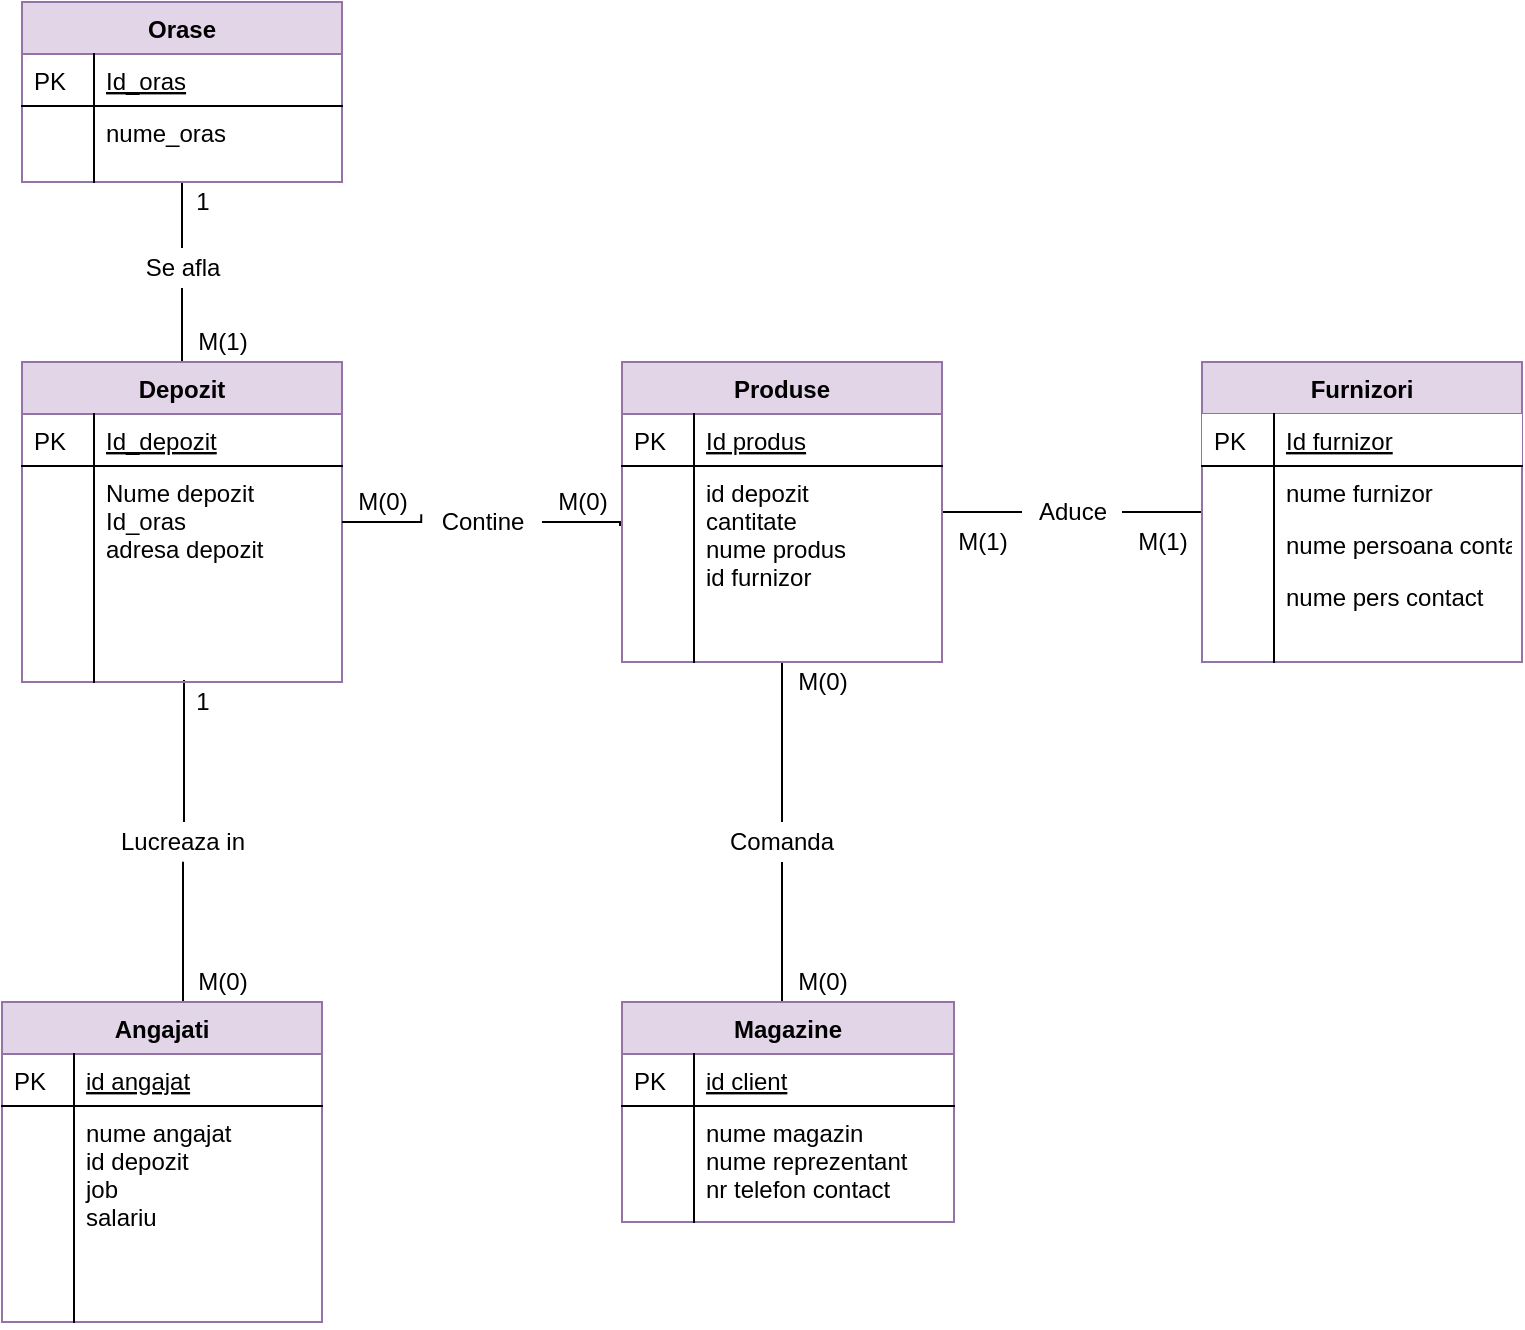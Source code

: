 <mxfile version="12.9.5" type="device"><diagram id="C5RBs43oDa-KdzZeNtuy" name="Page-1"><mxGraphModel dx="677" dy="356" grid="1" gridSize="10" guides="1" tooltips="1" connect="1" arrows="1" fold="1" page="1" pageScale="1" pageWidth="827" pageHeight="1169" math="0" shadow="0"><root><mxCell id="WIyWlLk6GJQsqaUBKTNV-0"/><mxCell id="WIyWlLk6GJQsqaUBKTNV-1" parent="WIyWlLk6GJQsqaUBKTNV-0"/><mxCell id="zkfFHV4jXpPFQw0GAbJ--71" value="" style="edgeStyle=orthogonalEdgeStyle;endArrow=none;startArrow=none;shadow=0;strokeWidth=1;endSize=8;startSize=8;strokeColor=#000000;endFill=0;startFill=0;" parent="WIyWlLk6GJQsqaUBKTNV-1" source="jM4pZUuog6nezUHKPVIv-52" target="zkfFHV4jXpPFQw0GAbJ--64" edge="1"><mxGeometry width="100" height="100" relative="1" as="geometry"><mxPoint x="360" y="182" as="sourcePoint"/><mxPoint x="280" y="169" as="targetPoint"/><Array as="points"/></mxGeometry></mxCell><mxCell id="jM4pZUuog6nezUHKPVIv-14" style="edgeStyle=orthogonalEdgeStyle;rounded=0;orthogonalLoop=1;jettySize=auto;html=1;startArrow=none;startFill=0;endArrow=none;endFill=0;strokeColor=#000000;" parent="WIyWlLk6GJQsqaUBKTNV-1" source="jM4pZUuog6nezUHKPVIv-54" target="zkfFHV4jXpPFQw0GAbJ--51" edge="1"><mxGeometry relative="1" as="geometry"/></mxCell><mxCell id="jM4pZUuog6nezUHKPVIv-27" style="edgeStyle=elbowEdgeStyle;rounded=0;orthogonalLoop=1;jettySize=auto;html=1;startArrow=none;startFill=0;endArrow=none;endFill=0;strokeColor=#000000;" parent="WIyWlLk6GJQsqaUBKTNV-1" source="jM4pZUuog6nezUHKPVIv-44" target="zkfFHV4jXpPFQw0GAbJ--61" edge="1"><mxGeometry relative="1" as="geometry"/></mxCell><mxCell id="jM4pZUuog6nezUHKPVIv-33" style="edgeStyle=elbowEdgeStyle;rounded=0;orthogonalLoop=1;jettySize=auto;html=1;entryX=0.506;entryY=0.991;entryDx=0;entryDy=0;entryPerimeter=0;startArrow=none;startFill=0;endArrow=none;endFill=0;strokeColor=#000000;" parent="WIyWlLk6GJQsqaUBKTNV-1" source="jM4pZUuog6nezUHKPVIv-46" target="zkfFHV4jXpPFQw0GAbJ--54" edge="1"><mxGeometry relative="1" as="geometry"/></mxCell><mxCell id="jM4pZUuog6nezUHKPVIv-34" value="1" style="text;html=1;align=center;verticalAlign=middle;resizable=0;points=[];autosize=1;" parent="WIyWlLk6GJQsqaUBKTNV-1" vertex="1"><mxGeometry x="130" y="130" width="20" height="20" as="geometry"/></mxCell><mxCell id="jM4pZUuog6nezUHKPVIv-35" value="M(1)" style="text;html=1;align=center;verticalAlign=middle;resizable=0;points=[];autosize=1;" parent="WIyWlLk6GJQsqaUBKTNV-1" vertex="1"><mxGeometry x="130" y="200" width="40" height="20" as="geometry"/></mxCell><mxCell id="jM4pZUuog6nezUHKPVIv-38" value="1" style="text;html=1;align=center;verticalAlign=middle;resizable=0;points=[];autosize=1;" parent="WIyWlLk6GJQsqaUBKTNV-1" vertex="1"><mxGeometry x="130" y="380" width="20" height="20" as="geometry"/></mxCell><mxCell id="jM4pZUuog6nezUHKPVIv-39" value="M(0)" style="text;html=1;align=center;verticalAlign=middle;resizable=0;points=[];autosize=1;" parent="WIyWlLk6GJQsqaUBKTNV-1" vertex="1"><mxGeometry x="130" y="520" width="40" height="20" as="geometry"/></mxCell><mxCell id="jM4pZUuog6nezUHKPVIv-40" value="M(0)" style="text;html=1;align=center;verticalAlign=middle;resizable=0;points=[];autosize=1;" parent="WIyWlLk6GJQsqaUBKTNV-1" vertex="1"><mxGeometry x="430" y="370" width="40" height="20" as="geometry"/></mxCell><mxCell id="jM4pZUuog6nezUHKPVIv-41" value="M(0)" style="text;html=1;align=center;verticalAlign=middle;resizable=0;points=[];autosize=1;" parent="WIyWlLk6GJQsqaUBKTNV-1" vertex="1"><mxGeometry x="430" y="520" width="40" height="20" as="geometry"/></mxCell><mxCell id="jM4pZUuog6nezUHKPVIv-42" value="M(1)" style="text;html=1;align=center;verticalAlign=middle;resizable=0;points=[];autosize=1;" parent="WIyWlLk6GJQsqaUBKTNV-1" vertex="1"><mxGeometry x="510" y="300" width="40" height="20" as="geometry"/></mxCell><mxCell id="jM4pZUuog6nezUHKPVIv-43" value="M(1)" style="text;html=1;align=center;verticalAlign=middle;resizable=0;points=[];autosize=1;" parent="WIyWlLk6GJQsqaUBKTNV-1" vertex="1"><mxGeometry x="600" y="300" width="40" height="20" as="geometry"/></mxCell><mxCell id="jM4pZUuog6nezUHKPVIv-44" value="Comanda" style="text;html=1;strokeColor=none;fillColor=none;align=center;verticalAlign=middle;whiteSpace=wrap;rounded=0;" parent="WIyWlLk6GJQsqaUBKTNV-1" vertex="1"><mxGeometry x="410" y="450" width="40" height="20" as="geometry"/></mxCell><mxCell id="jM4pZUuog6nezUHKPVIv-45" style="edgeStyle=elbowEdgeStyle;rounded=0;orthogonalLoop=1;jettySize=auto;html=1;startArrow=none;startFill=0;endArrow=none;endFill=0;strokeColor=#000000;" parent="WIyWlLk6GJQsqaUBKTNV-1" source="jM4pZUuog6nezUHKPVIv-19" target="jM4pZUuog6nezUHKPVIv-44" edge="1"><mxGeometry relative="1" as="geometry"><mxPoint x="430" y="540" as="sourcePoint"/><mxPoint x="430" y="370" as="targetPoint"/></mxGeometry></mxCell><mxCell id="jM4pZUuog6nezUHKPVIv-46" value="Lucreaza in" style="text;html=1;align=center;verticalAlign=middle;resizable=0;points=[];autosize=1;" parent="WIyWlLk6GJQsqaUBKTNV-1" vertex="1"><mxGeometry x="90" y="450" width="80" height="20" as="geometry"/></mxCell><mxCell id="jM4pZUuog6nezUHKPVIv-47" style="edgeStyle=elbowEdgeStyle;rounded=0;orthogonalLoop=1;jettySize=auto;html=1;entryX=0.506;entryY=0.991;entryDx=0;entryDy=0;entryPerimeter=0;startArrow=none;startFill=0;endArrow=none;endFill=0;strokeColor=#000000;" parent="WIyWlLk6GJQsqaUBKTNV-1" source="jM4pZUuog6nezUHKPVIv-28" target="jM4pZUuog6nezUHKPVIv-46" edge="1"><mxGeometry relative="1" as="geometry"><mxPoint x="130.833" y="540" as="sourcePoint"/><mxPoint x="130.96" y="379.028" as="targetPoint"/></mxGeometry></mxCell><mxCell id="jM4pZUuog6nezUHKPVIv-52" value="Aduce" style="text;html=1;align=center;verticalAlign=middle;resizable=0;points=[];autosize=1;" parent="WIyWlLk6GJQsqaUBKTNV-1" vertex="1"><mxGeometry x="550" y="285" width="50" height="20" as="geometry"/></mxCell><mxCell id="jM4pZUuog6nezUHKPVIv-53" value="" style="edgeStyle=orthogonalEdgeStyle;endArrow=none;startArrow=none;shadow=0;strokeWidth=1;endSize=8;startSize=8;strokeColor=#000000;endFill=0;startFill=0;" parent="WIyWlLk6GJQsqaUBKTNV-1" source="zkfFHV4jXpPFQw0GAbJ--56" target="jM4pZUuog6nezUHKPVIv-52" edge="1"><mxGeometry width="100" height="100" relative="1" as="geometry"><mxPoint x="510" y="295" as="sourcePoint"/><mxPoint x="610" y="295" as="targetPoint"/><Array as="points"/></mxGeometry></mxCell><mxCell id="jM4pZUuog6nezUHKPVIv-54" value="&lt;div&gt;Se afla&lt;/div&gt;" style="text;html=1;align=center;verticalAlign=middle;resizable=0;points=[];autosize=1;" parent="WIyWlLk6GJQsqaUBKTNV-1" vertex="1"><mxGeometry x="105" y="163" width="50" height="20" as="geometry"/></mxCell><mxCell id="jM4pZUuog6nezUHKPVIv-56" style="edgeStyle=orthogonalEdgeStyle;rounded=0;orthogonalLoop=1;jettySize=auto;html=1;startArrow=none;startFill=0;endArrow=none;endFill=0;strokeColor=#000000;" parent="WIyWlLk6GJQsqaUBKTNV-1" source="jM4pZUuog6nezUHKPVIv-8" target="jM4pZUuog6nezUHKPVIv-54" edge="1"><mxGeometry relative="1" as="geometry"><mxPoint x="130" y="130" as="sourcePoint"/><mxPoint x="130" y="220" as="targetPoint"/></mxGeometry></mxCell><mxCell id="jM4pZUuog6nezUHKPVIv-19" value="Magazine" style="swimlane;fontStyle=1;childLayout=stackLayout;horizontal=1;startSize=26;horizontalStack=0;resizeParent=1;resizeLast=0;collapsible=1;marginBottom=0;rounded=0;shadow=0;strokeWidth=1;fillColor=#e1d5e7;strokeColor=#9673a6;" parent="WIyWlLk6GJQsqaUBKTNV-1" vertex="1"><mxGeometry x="350" y="540" width="166" height="110" as="geometry"><mxRectangle x="260" y="80" width="160" height="26" as="alternateBounds"/></mxGeometry></mxCell><mxCell id="jM4pZUuog6nezUHKPVIv-20" value="id client" style="shape=partialRectangle;top=0;left=0;right=0;bottom=1;align=left;verticalAlign=top;fillColor=none;spacingLeft=40;spacingRight=4;overflow=hidden;rotatable=0;points=[[0,0.5],[1,0.5]];portConstraint=eastwest;dropTarget=0;rounded=0;shadow=0;strokeWidth=1;fontStyle=4" parent="jM4pZUuog6nezUHKPVIv-19" vertex="1"><mxGeometry y="26" width="166" height="26" as="geometry"/></mxCell><mxCell id="jM4pZUuog6nezUHKPVIv-21" value="PK" style="shape=partialRectangle;top=0;left=0;bottom=0;fillColor=none;align=left;verticalAlign=top;spacingLeft=4;spacingRight=4;overflow=hidden;rotatable=0;points=[];portConstraint=eastwest;part=1;" parent="jM4pZUuog6nezUHKPVIv-20" vertex="1" connectable="0"><mxGeometry width="36" height="26" as="geometry"/></mxCell><mxCell id="jM4pZUuog6nezUHKPVIv-22" value="nume magazin&#xA;nume reprezentant&#xA;nr telefon contact&#xA;&#xA;" style="shape=partialRectangle;top=0;left=0;right=0;bottom=0;align=left;verticalAlign=top;fillColor=none;spacingLeft=40;spacingRight=4;overflow=hidden;rotatable=0;points=[[0,0.5],[1,0.5]];portConstraint=eastwest;dropTarget=0;rounded=0;shadow=0;strokeWidth=1;" parent="jM4pZUuog6nezUHKPVIv-19" vertex="1"><mxGeometry y="52" width="166" height="58" as="geometry"/></mxCell><mxCell id="jM4pZUuog6nezUHKPVIv-23" value="" style="shape=partialRectangle;top=0;left=0;bottom=0;fillColor=none;align=left;verticalAlign=top;spacingLeft=4;spacingRight=4;overflow=hidden;rotatable=0;points=[];portConstraint=eastwest;part=1;" parent="jM4pZUuog6nezUHKPVIv-22" vertex="1" connectable="0"><mxGeometry width="36" height="58" as="geometry"/></mxCell><mxCell id="jM4pZUuog6nezUHKPVIv-24" value=" " style="shape=partialRectangle;top=0;left=0;right=0;bottom=0;align=left;verticalAlign=top;fillColor=none;spacingLeft=40;spacingRight=4;overflow=hidden;rotatable=0;points=[[0,0.5],[1,0.5]];portConstraint=eastwest;dropTarget=0;rounded=0;shadow=0;strokeWidth=1;" parent="jM4pZUuog6nezUHKPVIv-19" vertex="1"><mxGeometry y="110" width="166" as="geometry"/></mxCell><mxCell id="jM4pZUuog6nezUHKPVIv-25" value="" style="shape=partialRectangle;top=0;left=0;bottom=0;fillColor=none;align=left;verticalAlign=top;spacingLeft=4;spacingRight=4;overflow=hidden;rotatable=0;points=[];portConstraint=eastwest;part=1;" parent="jM4pZUuog6nezUHKPVIv-24" vertex="1" connectable="0"><mxGeometry width="36" as="geometry"/></mxCell><mxCell id="jM4pZUuog6nezUHKPVIv-28" value="Angajati" style="swimlane;fontStyle=1;childLayout=stackLayout;horizontal=1;startSize=26;horizontalStack=0;resizeParent=1;resizeLast=0;collapsible=1;marginBottom=0;rounded=0;shadow=0;strokeWidth=1;fillColor=#e1d5e7;strokeColor=#9673a6;" parent="WIyWlLk6GJQsqaUBKTNV-1" vertex="1"><mxGeometry x="40" y="540" width="160" height="160" as="geometry"><mxRectangle x="20" y="80" width="160" height="26" as="alternateBounds"/></mxGeometry></mxCell><mxCell id="jM4pZUuog6nezUHKPVIv-29" value="id angajat" style="shape=partialRectangle;top=0;left=0;right=0;bottom=1;align=left;verticalAlign=top;fillColor=none;spacingLeft=40;spacingRight=4;overflow=hidden;rotatable=0;points=[[0,0.5],[1,0.5]];portConstraint=eastwest;dropTarget=0;rounded=0;shadow=0;strokeWidth=1;fontStyle=4" parent="jM4pZUuog6nezUHKPVIv-28" vertex="1"><mxGeometry y="26" width="160" height="26" as="geometry"/></mxCell><mxCell id="jM4pZUuog6nezUHKPVIv-30" value="PK" style="shape=partialRectangle;top=0;left=0;bottom=0;fillColor=none;align=left;verticalAlign=top;spacingLeft=4;spacingRight=4;overflow=hidden;rotatable=0;points=[];portConstraint=eastwest;part=1;" parent="jM4pZUuog6nezUHKPVIv-29" vertex="1" connectable="0"><mxGeometry width="36" height="26" as="geometry"/></mxCell><mxCell id="jM4pZUuog6nezUHKPVIv-31" value="nume angajat&#xA;id depozit&#xA;job&#xA;salariu&#xA;" style="shape=partialRectangle;top=0;left=0;right=0;bottom=0;align=left;verticalAlign=top;fillColor=none;spacingLeft=40;spacingRight=4;overflow=hidden;rotatable=0;points=[[0,0.5],[1,0.5]];portConstraint=eastwest;dropTarget=0;rounded=0;shadow=0;strokeWidth=1;" parent="jM4pZUuog6nezUHKPVIv-28" vertex="1"><mxGeometry y="52" width="160" height="108" as="geometry"/></mxCell><mxCell id="jM4pZUuog6nezUHKPVIv-32" value="" style="shape=partialRectangle;top=0;left=0;bottom=0;fillColor=none;align=left;verticalAlign=top;spacingLeft=4;spacingRight=4;overflow=hidden;rotatable=0;points=[];portConstraint=eastwest;part=1;" parent="jM4pZUuog6nezUHKPVIv-31" vertex="1" connectable="0"><mxGeometry width="36" height="108.0" as="geometry"/></mxCell><mxCell id="jM4pZUuog6nezUHKPVIv-57" style="edgeStyle=orthogonalEdgeStyle;rounded=0;orthogonalLoop=1;jettySize=auto;html=1;exitX=1;exitY=0.5;exitDx=0;exitDy=0;startArrow=none;startFill=0;endArrow=none;endFill=0;strokeColor=#000000;entryX=-0.006;entryY=0.306;entryDx=0;entryDy=0;entryPerimeter=0;" parent="WIyWlLk6GJQsqaUBKTNV-1" source="jM4pZUuog6nezUHKPVIv-60" target="zkfFHV4jXpPFQw0GAbJ--59" edge="1"><mxGeometry relative="1" as="geometry"/></mxCell><mxCell id="zkfFHV4jXpPFQw0GAbJ--51" value="Depozit" style="swimlane;fontStyle=1;childLayout=stackLayout;horizontal=1;startSize=26;horizontalStack=0;resizeParent=1;resizeLast=0;collapsible=1;marginBottom=0;rounded=0;shadow=0;strokeWidth=1;fillColor=#e1d5e7;strokeColor=#9673a6;" parent="WIyWlLk6GJQsqaUBKTNV-1" vertex="1"><mxGeometry x="50" y="220" width="160" height="160" as="geometry"><mxRectangle x="20" y="80" width="160" height="26" as="alternateBounds"/></mxGeometry></mxCell><mxCell id="zkfFHV4jXpPFQw0GAbJ--52" value="Id_depozit" style="shape=partialRectangle;top=0;left=0;right=0;bottom=1;align=left;verticalAlign=top;fillColor=none;spacingLeft=40;spacingRight=4;overflow=hidden;rotatable=0;points=[[0,0.5],[1,0.5]];portConstraint=eastwest;dropTarget=0;rounded=0;shadow=0;strokeWidth=1;fontStyle=4" parent="zkfFHV4jXpPFQw0GAbJ--51" vertex="1"><mxGeometry y="26" width="160" height="26" as="geometry"/></mxCell><mxCell id="zkfFHV4jXpPFQw0GAbJ--53" value="PK" style="shape=partialRectangle;top=0;left=0;bottom=0;fillColor=none;align=left;verticalAlign=top;spacingLeft=4;spacingRight=4;overflow=hidden;rotatable=0;points=[];portConstraint=eastwest;part=1;" parent="zkfFHV4jXpPFQw0GAbJ--52" vertex="1" connectable="0"><mxGeometry width="36" height="26" as="geometry"/></mxCell><mxCell id="zkfFHV4jXpPFQw0GAbJ--54" value="Nume depozit&#xA;Id_oras&#xA;adresa depozit&#xA;" style="shape=partialRectangle;top=0;left=0;right=0;bottom=0;align=left;verticalAlign=top;fillColor=none;spacingLeft=40;spacingRight=4;overflow=hidden;rotatable=0;points=[[0,0.5],[1,0.5]];portConstraint=eastwest;dropTarget=0;rounded=0;shadow=0;strokeWidth=1;" parent="zkfFHV4jXpPFQw0GAbJ--51" vertex="1"><mxGeometry y="52" width="160" height="108" as="geometry"/></mxCell><mxCell id="zkfFHV4jXpPFQw0GAbJ--55" value="" style="shape=partialRectangle;top=0;left=0;bottom=0;fillColor=none;align=left;verticalAlign=top;spacingLeft=4;spacingRight=4;overflow=hidden;rotatable=0;points=[];portConstraint=eastwest;part=1;" parent="zkfFHV4jXpPFQw0GAbJ--54" vertex="1" connectable="0"><mxGeometry width="36" height="108.0" as="geometry"/></mxCell><mxCell id="zkfFHV4jXpPFQw0GAbJ--56" value="Produse" style="swimlane;fontStyle=1;childLayout=stackLayout;horizontal=1;startSize=26;horizontalStack=0;resizeParent=1;resizeLast=0;collapsible=1;marginBottom=0;rounded=0;shadow=0;strokeWidth=1;fillColor=#e1d5e7;strokeColor=#9673a6;" parent="WIyWlLk6GJQsqaUBKTNV-1" vertex="1"><mxGeometry x="350" y="220" width="160" height="150" as="geometry"><mxRectangle x="260" y="80" width="160" height="26" as="alternateBounds"/></mxGeometry></mxCell><mxCell id="zkfFHV4jXpPFQw0GAbJ--57" value="Id produs" style="shape=partialRectangle;top=0;left=0;right=0;bottom=1;align=left;verticalAlign=top;fillColor=none;spacingLeft=40;spacingRight=4;overflow=hidden;rotatable=0;points=[[0,0.5],[1,0.5]];portConstraint=eastwest;dropTarget=0;rounded=0;shadow=0;strokeWidth=1;fontStyle=4" parent="zkfFHV4jXpPFQw0GAbJ--56" vertex="1"><mxGeometry y="26" width="160" height="26" as="geometry"/></mxCell><mxCell id="zkfFHV4jXpPFQw0GAbJ--58" value="PK" style="shape=partialRectangle;top=0;left=0;bottom=0;fillColor=none;align=left;verticalAlign=top;spacingLeft=4;spacingRight=4;overflow=hidden;rotatable=0;points=[];portConstraint=eastwest;part=1;" parent="zkfFHV4jXpPFQw0GAbJ--57" vertex="1" connectable="0"><mxGeometry width="36" height="26" as="geometry"/></mxCell><mxCell id="zkfFHV4jXpPFQw0GAbJ--59" value="id depozit&#xA;cantitate&#xA;nume produs&#xA;id furnizor&#xA;" style="shape=partialRectangle;top=0;left=0;right=0;bottom=0;align=left;verticalAlign=top;fillColor=none;spacingLeft=40;spacingRight=4;overflow=hidden;rotatable=0;points=[[0,0.5],[1,0.5]];portConstraint=eastwest;dropTarget=0;rounded=0;shadow=0;strokeWidth=1;" parent="zkfFHV4jXpPFQw0GAbJ--56" vertex="1"><mxGeometry y="52" width="160" height="98" as="geometry"/></mxCell><mxCell id="zkfFHV4jXpPFQw0GAbJ--60" value="" style="shape=partialRectangle;top=0;left=0;bottom=0;fillColor=none;align=left;verticalAlign=top;spacingLeft=4;spacingRight=4;overflow=hidden;rotatable=0;points=[];portConstraint=eastwest;part=1;" parent="zkfFHV4jXpPFQw0GAbJ--59" vertex="1" connectable="0"><mxGeometry width="36" height="98" as="geometry"/></mxCell><mxCell id="zkfFHV4jXpPFQw0GAbJ--61" value=" " style="shape=partialRectangle;top=0;left=0;right=0;bottom=0;align=left;verticalAlign=top;fillColor=none;spacingLeft=40;spacingRight=4;overflow=hidden;rotatable=0;points=[[0,0.5],[1,0.5]];portConstraint=eastwest;dropTarget=0;rounded=0;shadow=0;strokeWidth=1;" parent="zkfFHV4jXpPFQw0GAbJ--56" vertex="1"><mxGeometry y="150" width="160" as="geometry"/></mxCell><mxCell id="zkfFHV4jXpPFQw0GAbJ--62" value="" style="shape=partialRectangle;top=0;left=0;bottom=0;fillColor=none;align=left;verticalAlign=top;spacingLeft=4;spacingRight=4;overflow=hidden;rotatable=0;points=[];portConstraint=eastwest;part=1;" parent="zkfFHV4jXpPFQw0GAbJ--61" vertex="1" connectable="0"><mxGeometry width="36" as="geometry"/></mxCell><mxCell id="jM4pZUuog6nezUHKPVIv-8" value="Orase" style="swimlane;fontStyle=1;childLayout=stackLayout;horizontal=1;startSize=26;horizontalStack=0;resizeParent=1;resizeLast=0;collapsible=1;marginBottom=0;rounded=0;shadow=0;strokeWidth=1;fillColor=#e1d5e7;strokeColor=#9673a6;" parent="WIyWlLk6GJQsqaUBKTNV-1" vertex="1"><mxGeometry x="50" y="40" width="160" height="90" as="geometry"><mxRectangle x="20" y="80" width="160" height="26" as="alternateBounds"/></mxGeometry></mxCell><mxCell id="jM4pZUuog6nezUHKPVIv-9" value="Id_oras" style="shape=partialRectangle;top=0;left=0;right=0;bottom=1;align=left;verticalAlign=top;fillColor=none;spacingLeft=40;spacingRight=4;overflow=hidden;rotatable=0;points=[[0,0.5],[1,0.5]];portConstraint=eastwest;dropTarget=0;rounded=0;shadow=0;strokeWidth=1;fontStyle=4" parent="jM4pZUuog6nezUHKPVIv-8" vertex="1"><mxGeometry y="26" width="160" height="26" as="geometry"/></mxCell><mxCell id="jM4pZUuog6nezUHKPVIv-10" value="PK" style="shape=partialRectangle;top=0;left=0;bottom=0;fillColor=none;align=left;verticalAlign=top;spacingLeft=4;spacingRight=4;overflow=hidden;rotatable=0;points=[];portConstraint=eastwest;part=1;" parent="jM4pZUuog6nezUHKPVIv-9" vertex="1" connectable="0"><mxGeometry width="36" height="26" as="geometry"/></mxCell><mxCell id="jM4pZUuog6nezUHKPVIv-11" value="nume_oras&#xA;" style="shape=partialRectangle;top=0;left=0;right=0;bottom=0;align=left;verticalAlign=top;fillColor=none;spacingLeft=40;spacingRight=4;overflow=hidden;rotatable=0;points=[[0,0.5],[1,0.5]];portConstraint=eastwest;dropTarget=0;rounded=0;shadow=0;strokeWidth=1;" parent="jM4pZUuog6nezUHKPVIv-8" vertex="1"><mxGeometry y="52" width="160" height="38" as="geometry"/></mxCell><mxCell id="jM4pZUuog6nezUHKPVIv-12" value="" style="shape=partialRectangle;top=0;left=0;bottom=0;fillColor=none;align=left;verticalAlign=top;spacingLeft=4;spacingRight=4;overflow=hidden;rotatable=0;points=[];portConstraint=eastwest;part=1;" parent="jM4pZUuog6nezUHKPVIv-11" vertex="1" connectable="0"><mxGeometry width="36" height="38.0" as="geometry"/></mxCell><mxCell id="jM4pZUuog6nezUHKPVIv-58" value="M(0)" style="text;html=1;align=center;verticalAlign=middle;resizable=0;points=[];autosize=1;" parent="WIyWlLk6GJQsqaUBKTNV-1" vertex="1"><mxGeometry x="210" y="280" width="40" height="20" as="geometry"/></mxCell><mxCell id="jM4pZUuog6nezUHKPVIv-59" value="M(0)" style="text;html=1;align=center;verticalAlign=middle;resizable=0;points=[];autosize=1;" parent="WIyWlLk6GJQsqaUBKTNV-1" vertex="1"><mxGeometry x="310" y="280" width="40" height="20" as="geometry"/></mxCell><mxCell id="jM4pZUuog6nezUHKPVIv-60" value="Contine" style="text;html=1;align=center;verticalAlign=middle;resizable=0;points=[];autosize=1;" parent="WIyWlLk6GJQsqaUBKTNV-1" vertex="1"><mxGeometry x="250" y="290" width="60" height="20" as="geometry"/></mxCell><mxCell id="jM4pZUuog6nezUHKPVIv-61" style="edgeStyle=orthogonalEdgeStyle;rounded=0;orthogonalLoop=1;jettySize=auto;html=1;exitX=1;exitY=0.5;exitDx=0;exitDy=0;startArrow=none;startFill=0;endArrow=none;endFill=0;strokeColor=#000000;entryX=-0.006;entryY=0.306;entryDx=0;entryDy=0;entryPerimeter=0;" parent="WIyWlLk6GJQsqaUBKTNV-1" source="zkfFHV4jXpPFQw0GAbJ--51" target="jM4pZUuog6nezUHKPVIv-60" edge="1"><mxGeometry relative="1" as="geometry"><mxPoint x="210" y="300" as="sourcePoint"/><mxPoint x="349.04" y="301.988" as="targetPoint"/></mxGeometry></mxCell><mxCell id="zkfFHV4jXpPFQw0GAbJ--64" value="Furnizori" style="swimlane;fontStyle=1;childLayout=stackLayout;horizontal=1;startSize=26;horizontalStack=0;resizeParent=1;resizeLast=0;collapsible=1;marginBottom=0;rounded=0;shadow=0;strokeWidth=1;fillColor=#e1d5e7;strokeColor=#9673a6;" parent="WIyWlLk6GJQsqaUBKTNV-1" vertex="1"><mxGeometry x="640" y="220" width="160" height="150" as="geometry"><mxRectangle x="260" y="270" width="160" height="26" as="alternateBounds"/></mxGeometry></mxCell><mxCell id="zkfFHV4jXpPFQw0GAbJ--65" value="Id furnizor" style="shape=partialRectangle;top=0;left=0;right=0;bottom=1;align=left;verticalAlign=top;spacingLeft=40;spacingRight=4;overflow=hidden;rotatable=0;points=[[0,0.5],[1,0.5]];portConstraint=eastwest;dropTarget=0;rounded=0;shadow=0;strokeWidth=1;fontStyle=4;" parent="zkfFHV4jXpPFQw0GAbJ--64" vertex="1"><mxGeometry y="26" width="160" height="26" as="geometry"/></mxCell><mxCell id="zkfFHV4jXpPFQw0GAbJ--66" value="PK" style="shape=partialRectangle;top=0;left=0;bottom=0;fillColor=none;align=left;verticalAlign=top;spacingLeft=4;spacingRight=4;overflow=hidden;rotatable=0;points=[];portConstraint=eastwest;part=1;" parent="zkfFHV4jXpPFQw0GAbJ--65" vertex="1" connectable="0"><mxGeometry width="36" height="26" as="geometry"/></mxCell><mxCell id="zkfFHV4jXpPFQw0GAbJ--67" value="nume furnizor" style="shape=partialRectangle;top=0;left=0;right=0;bottom=0;align=left;verticalAlign=top;fillColor=none;spacingLeft=40;spacingRight=4;overflow=hidden;rotatable=0;points=[[0,0.5],[1,0.5]];portConstraint=eastwest;dropTarget=0;rounded=0;shadow=0;strokeWidth=1;" parent="zkfFHV4jXpPFQw0GAbJ--64" vertex="1"><mxGeometry y="52" width="160" height="26" as="geometry"/></mxCell><mxCell id="zkfFHV4jXpPFQw0GAbJ--68" value="" style="shape=partialRectangle;top=0;left=0;bottom=0;fillColor=none;align=left;verticalAlign=top;spacingLeft=4;spacingRight=4;overflow=hidden;rotatable=0;points=[];portConstraint=eastwest;part=1;" parent="zkfFHV4jXpPFQw0GAbJ--67" vertex="1" connectable="0"><mxGeometry width="36" height="26" as="geometry"/></mxCell><mxCell id="zkfFHV4jXpPFQw0GAbJ--69" value="nume persoana contact&#xA;&#xA;numar telefon&#xA;" style="shape=partialRectangle;top=0;left=0;right=0;bottom=0;align=left;verticalAlign=top;fillColor=none;spacingLeft=40;spacingRight=4;overflow=hidden;rotatable=0;points=[[0,0.5],[1,0.5]];portConstraint=eastwest;dropTarget=0;rounded=0;shadow=0;strokeWidth=1;" parent="zkfFHV4jXpPFQw0GAbJ--64" vertex="1"><mxGeometry y="78" width="160" height="26" as="geometry"/></mxCell><mxCell id="zkfFHV4jXpPFQw0GAbJ--70" value="" style="shape=partialRectangle;top=0;left=0;bottom=0;fillColor=none;align=left;verticalAlign=top;spacingLeft=4;spacingRight=4;overflow=hidden;rotatable=0;points=[];portConstraint=eastwest;part=1;" parent="zkfFHV4jXpPFQw0GAbJ--69" vertex="1" connectable="0"><mxGeometry width="36" height="26" as="geometry"/></mxCell><mxCell id="jM4pZUuog6nezUHKPVIv-17" value="nume pers contact" style="shape=partialRectangle;top=0;left=0;right=0;bottom=0;align=left;verticalAlign=top;fillColor=none;spacingLeft=40;spacingRight=4;overflow=hidden;rotatable=0;points=[[0,0.5],[1,0.5]];portConstraint=eastwest;dropTarget=0;rounded=0;shadow=0;strokeWidth=1;" parent="zkfFHV4jXpPFQw0GAbJ--64" vertex="1"><mxGeometry y="104" width="160" height="46" as="geometry"/></mxCell><mxCell id="jM4pZUuog6nezUHKPVIv-18" value="" style="shape=partialRectangle;top=0;left=0;bottom=0;fillColor=none;align=left;verticalAlign=top;spacingLeft=4;spacingRight=4;overflow=hidden;rotatable=0;points=[];portConstraint=eastwest;part=1;" parent="jM4pZUuog6nezUHKPVIv-17" vertex="1" connectable="0"><mxGeometry width="36" height="46" as="geometry"/></mxCell></root></mxGraphModel></diagram></mxfile>